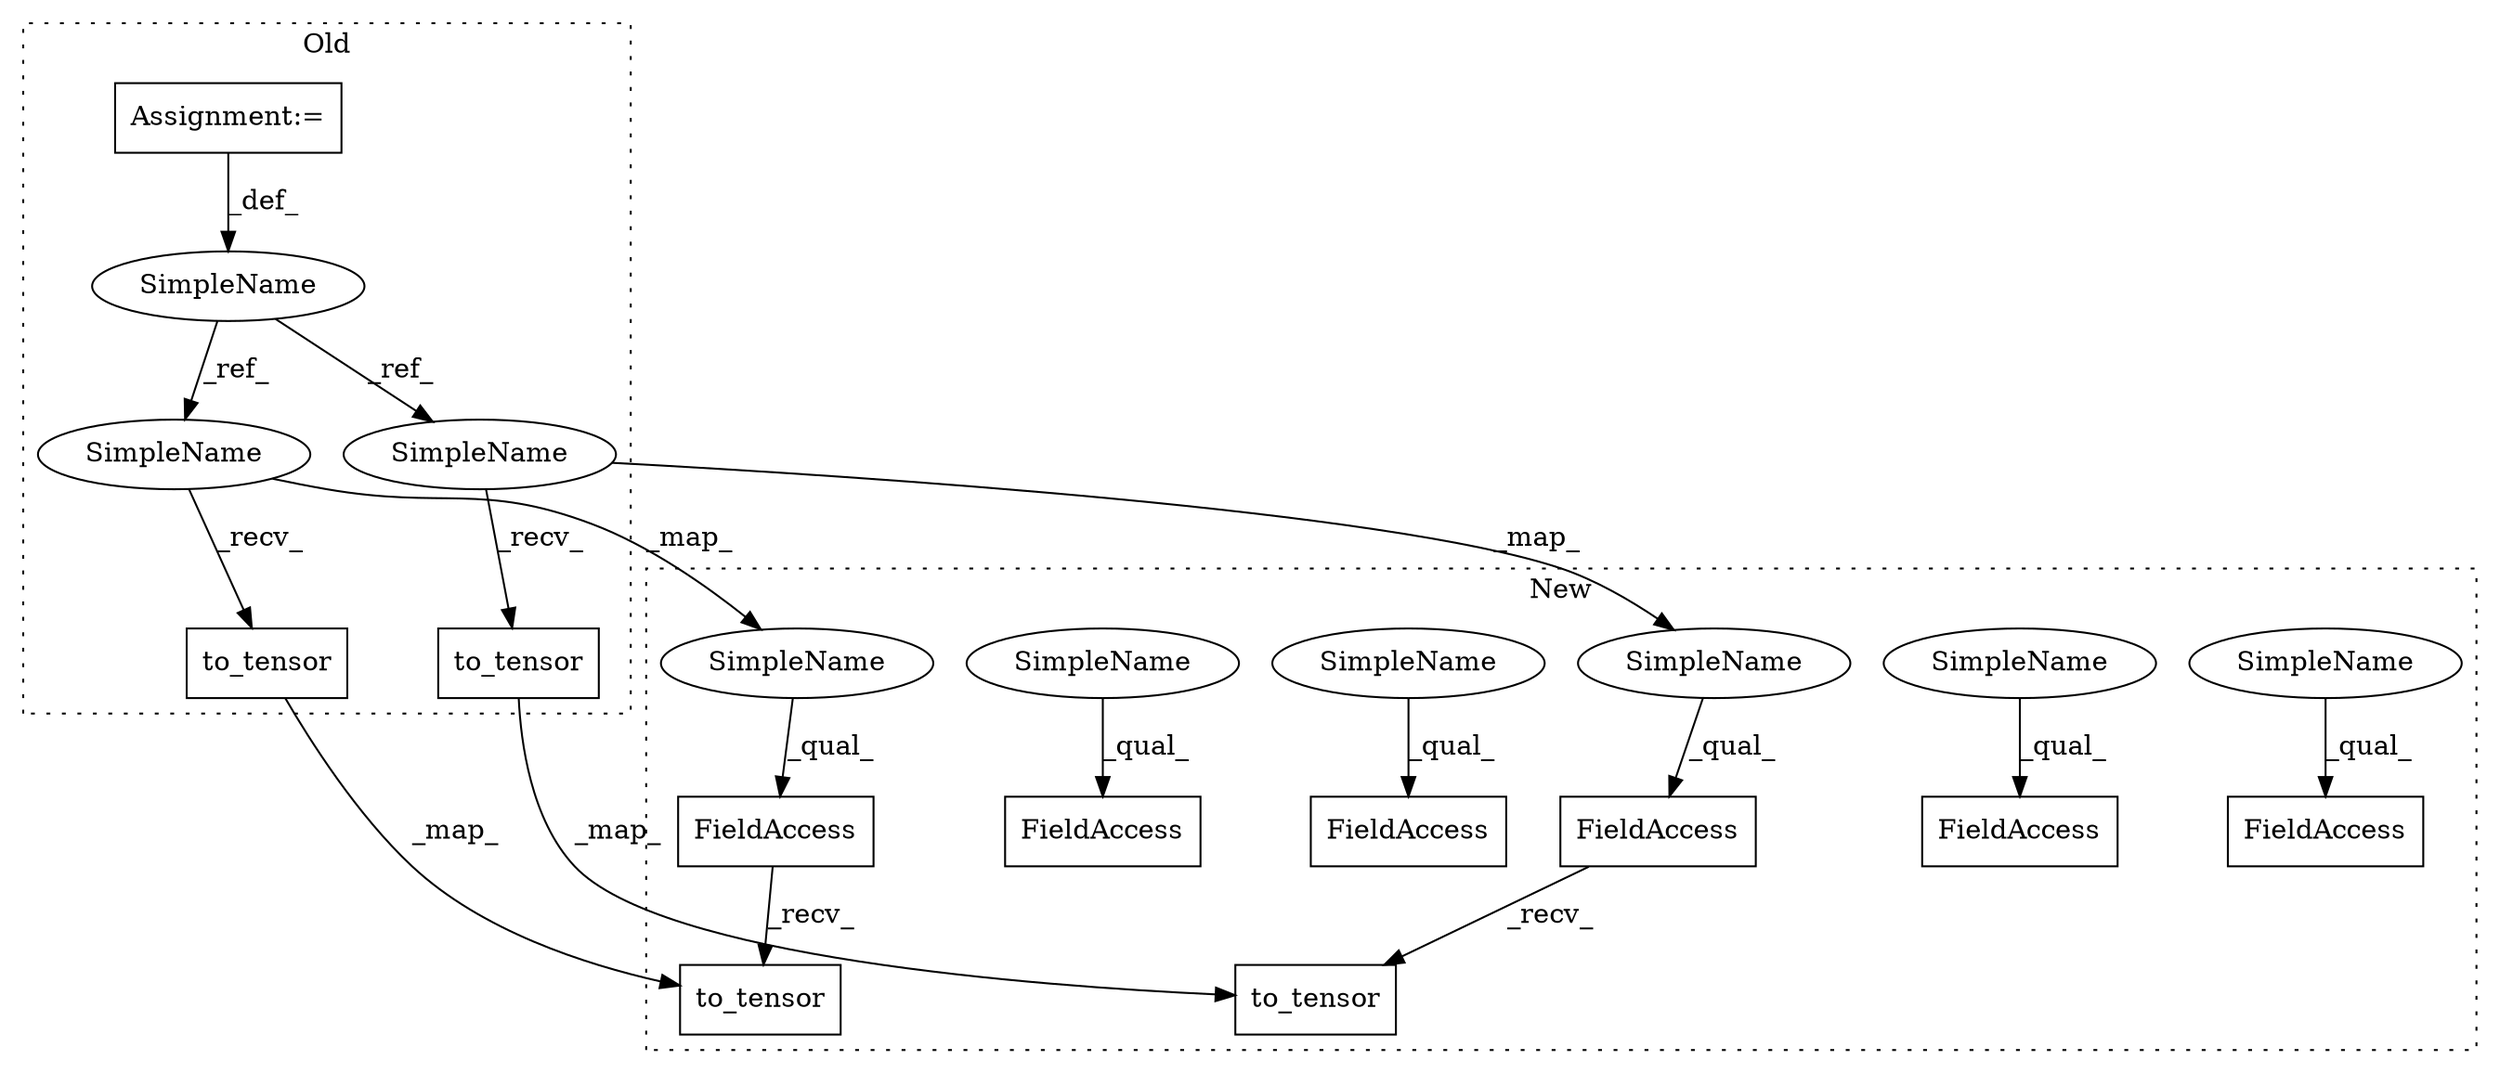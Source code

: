 digraph G {
subgraph cluster0 {
1 [label="to_tensor" a="32" s="13094,13107" l="10,1" shape="box"];
3 [label="Assignment:=" a="7" s="12811" l="4" shape="box"];
10 [label="SimpleName" a="42" s="12811" l="4" shape="ellipse"];
11 [label="to_tensor" a="32" s="13612,13625" l="10,1" shape="box"];
13 [label="SimpleName" a="42" s="13607" l="4" shape="ellipse"];
14 [label="SimpleName" a="42" s="13089" l="4" shape="ellipse"];
label = "Old";
style="dotted";
}
subgraph cluster1 {
2 [label="to_tensor" a="32" s="13075,13088" l="10,1" shape="box"];
4 [label="FieldAccess" a="22" s="13060" l="14" shape="box"];
5 [label="FieldAccess" a="22" s="13663" l="14" shape="box"];
6 [label="FieldAccess" a="22" s="13441" l="14" shape="box"];
7 [label="FieldAccess" a="22" s="13693" l="14" shape="box"];
8 [label="FieldAccess" a="22" s="12943" l="14" shape="box"];
9 [label="FieldAccess" a="22" s="13155" l="14" shape="box"];
12 [label="to_tensor" a="32" s="13678,13691" l="10,1" shape="box"];
15 [label="SimpleName" a="42" s="13441" l="4" shape="ellipse"];
16 [label="SimpleName" a="42" s="13155" l="4" shape="ellipse"];
17 [label="SimpleName" a="42" s="13060" l="4" shape="ellipse"];
18 [label="SimpleName" a="42" s="12943" l="4" shape="ellipse"];
19 [label="SimpleName" a="42" s="13693" l="4" shape="ellipse"];
20 [label="SimpleName" a="42" s="13663" l="4" shape="ellipse"];
label = "New";
style="dotted";
}
1 -> 2 [label="_map_"];
3 -> 10 [label="_def_"];
4 -> 2 [label="_recv_"];
5 -> 12 [label="_recv_"];
10 -> 13 [label="_ref_"];
10 -> 14 [label="_ref_"];
11 -> 12 [label="_map_"];
13 -> 20 [label="_map_"];
13 -> 11 [label="_recv_"];
14 -> 1 [label="_recv_"];
14 -> 17 [label="_map_"];
15 -> 6 [label="_qual_"];
16 -> 9 [label="_qual_"];
17 -> 4 [label="_qual_"];
18 -> 8 [label="_qual_"];
19 -> 7 [label="_qual_"];
20 -> 5 [label="_qual_"];
}